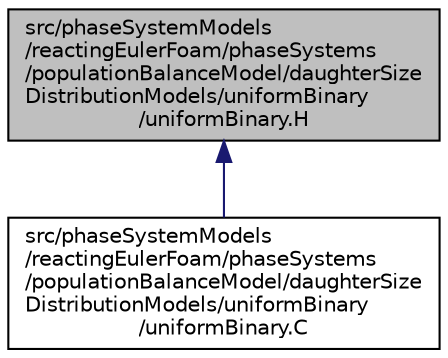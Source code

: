 digraph "src/phaseSystemModels/reactingEulerFoam/phaseSystems/populationBalanceModel/daughterSizeDistributionModels/uniformBinary/uniformBinary.H"
{
  bgcolor="transparent";
  edge [fontname="Helvetica",fontsize="10",labelfontname="Helvetica",labelfontsize="10"];
  node [fontname="Helvetica",fontsize="10",shape=record];
  Node1 [label="src/phaseSystemModels\l/reactingEulerFoam/phaseSystems\l/populationBalanceModel/daughterSize\lDistributionModels/uniformBinary\l/uniformBinary.H",height=0.2,width=0.4,color="black", fillcolor="grey75", style="filled" fontcolor="black"];
  Node1 -> Node2 [dir="back",color="midnightblue",fontsize="10",style="solid",fontname="Helvetica"];
  Node2 [label="src/phaseSystemModels\l/reactingEulerFoam/phaseSystems\l/populationBalanceModel/daughterSize\lDistributionModels/uniformBinary\l/uniformBinary.C",height=0.2,width=0.4,color="black",URL="$uniformBinary_8C.html"];
}
